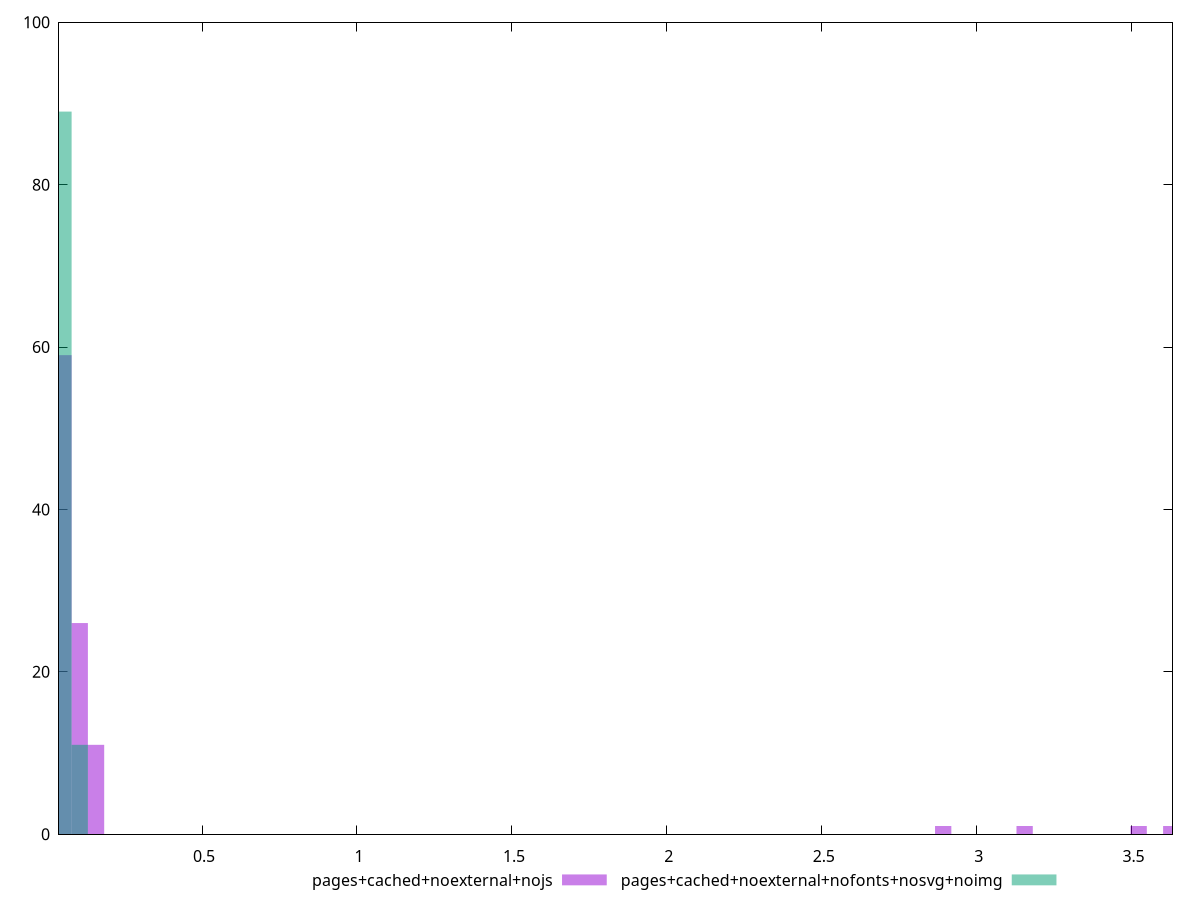reset

$pagesCachedNoexternalNojs <<EOF
0.10515917705230905 26
0.052579588526154526 59
0.15773876557846359 11
3.1547753115692716 1
3.522832431252353 1
2.891877368938499 1
3.6279916083046624 1
EOF

$pagesCachedNoexternalNofontsNosvgNoimg <<EOF
0.052579588526154526 89
0.10515917705230905 11
EOF

set key outside below
set boxwidth 0.052579588526154526
set xrange [0.0382:3.6319999999999997]
set yrange [0:100]
set style fill transparent solid 0.5 noborder
set terminal svg size 640, 500 enhanced background rgb 'white'
set output "report_00007_2020-12-11T15:55:29.892Z/network-rtt/comparison/histogram/10_vs_11.svg"

plot $pagesCachedNoexternalNojs title "pages+cached+noexternal+nojs" with boxes, \
     $pagesCachedNoexternalNofontsNosvgNoimg title "pages+cached+noexternal+nofonts+nosvg+noimg" with boxes

reset

